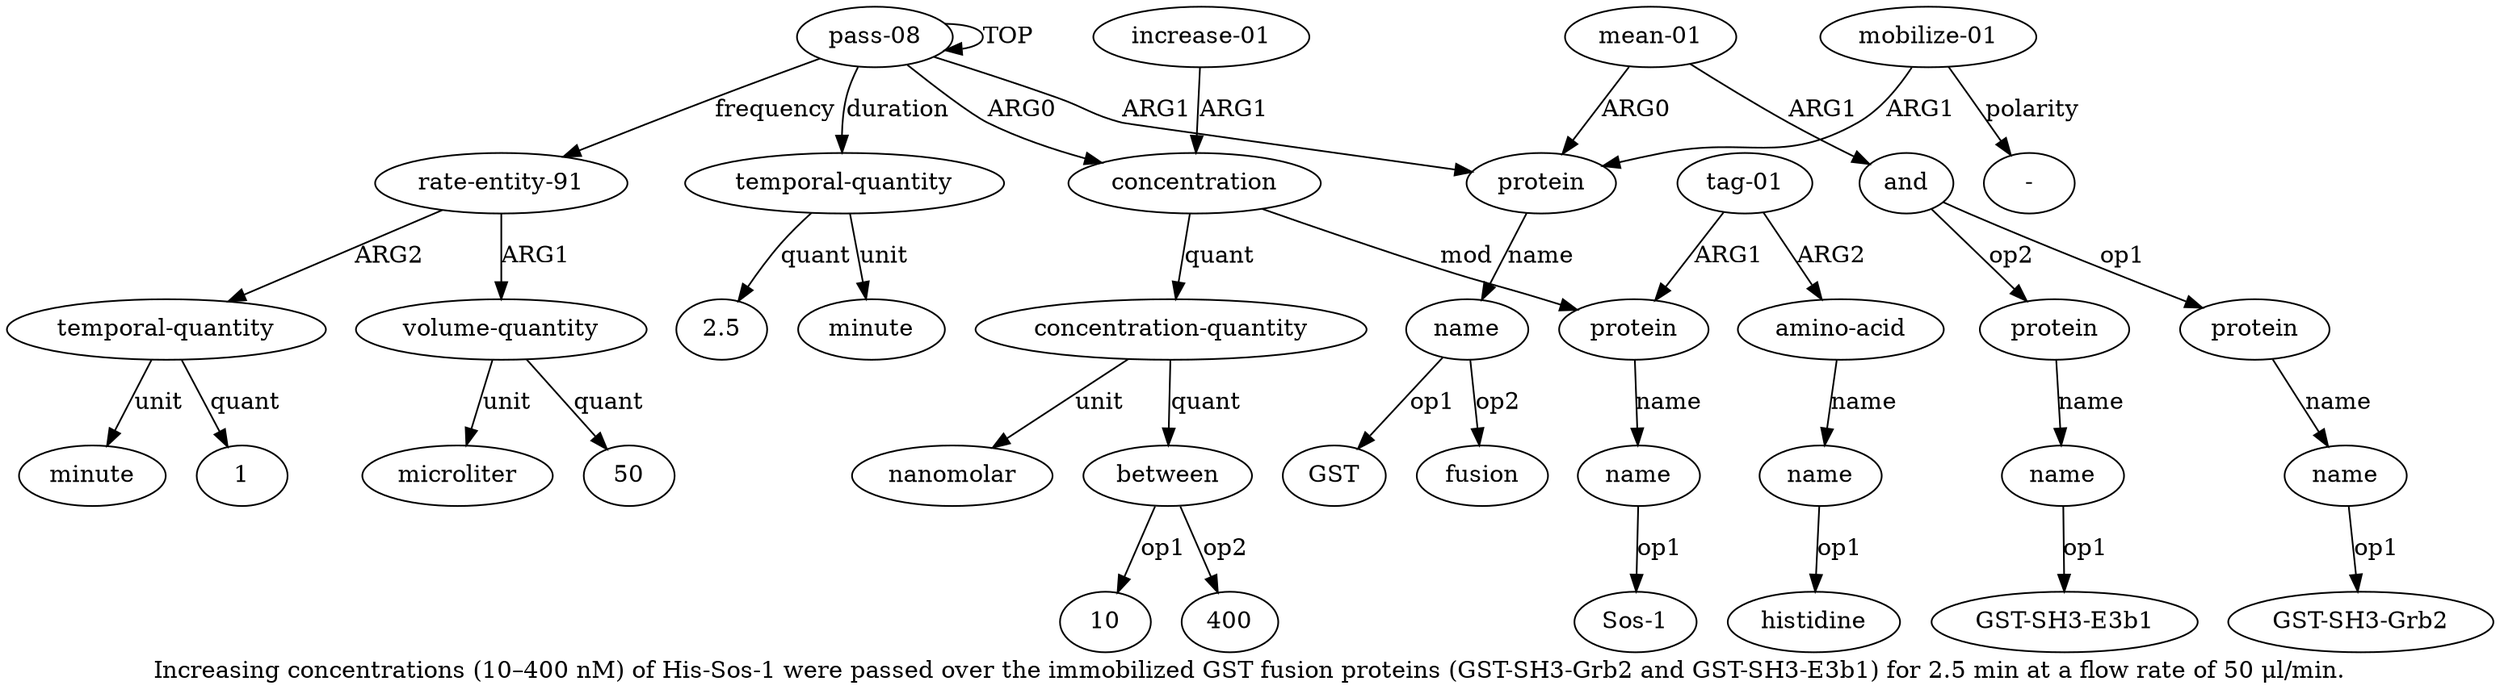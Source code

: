 digraph  {
	graph [label="Increasing concentrations (10–400 nM) of His-Sos-1 were passed over the immobilized GST fusion proteins (GST-SH3-Grb2 and GST-SH3-E3b1) \
for 2.5 min at a flow rate of 50 μl/min."];
	node [label="\N"];
	a20	 [color=black,
		gold_ind=20,
		gold_label="temporal-quantity",
		label="temporal-quantity",
		test_ind=20,
		test_label="temporal-quantity"];
	a21	 [color=black,
		gold_ind=21,
		gold_label=minute,
		label=minute,
		test_ind=21,
		test_label=minute];
	a20 -> a21 [key=0,
	color=black,
	gold_label=unit,
	label=unit,
	test_label=unit];
"a20 2.5" [color=black,
	gold_ind=-1,
	gold_label=2.5,
	label=2.5,
	test_ind=-1,
	test_label=2.5];
a20 -> "a20 2.5" [key=0,
color=black,
gold_label=quant,
label=quant,
test_label=quant];
a22 [color=black,
gold_ind=22,
gold_label="rate-entity-91",
label="rate-entity-91",
test_ind=22,
test_label="rate-entity-91"];
a23 [color=black,
gold_ind=23,
gold_label="volume-quantity",
label="volume-quantity",
test_ind=23,
test_label="volume-quantity"];
a22 -> a23 [key=0,
color=black,
gold_label=ARG1,
label=ARG1,
test_label=ARG1];
a25 [color=black,
gold_ind=25,
gold_label="temporal-quantity",
label="temporal-quantity",
test_ind=25,
test_label="temporal-quantity"];
a22 -> a25 [key=0,
color=black,
gold_label=ARG2,
label=ARG2,
test_label=ARG2];
a24 [color=black,
gold_ind=24,
gold_label=microliter,
label=microliter,
test_ind=24,
test_label=microliter];
a23 -> a24 [key=0,
color=black,
gold_label=unit,
label=unit,
test_label=unit];
"a23 50" [color=black,
gold_ind=-1,
gold_label=50,
label=50,
test_ind=-1,
test_label=50];
a23 -> "a23 50" [key=0,
color=black,
gold_label=quant,
label=quant,
test_label=quant];
a26 [color=black,
gold_ind=26,
gold_label=minute,
label=minute,
test_ind=26,
test_label=minute];
a25 -> a26 [key=0,
color=black,
gold_label=unit,
label=unit,
test_label=unit];
"a25 1" [color=black,
gold_ind=-1,
gold_label=1,
label=1,
test_ind=-1,
test_label=1];
a25 -> "a25 1" [key=0,
color=black,
gold_label=quant,
label=quant,
test_label=quant];
"a4 Sos-1" [color=black,
gold_ind=-1,
gold_label="Sos-1",
label="Sos-1",
test_ind=-1,
test_label="Sos-1"];
"a9 10" [color=black,
gold_ind=-1,
gold_label=10,
label=10,
test_ind=-1,
test_label=10];
"a12 GST" [color=black,
gold_ind=-1,
gold_label=GST,
label=GST,
test_ind=-1,
test_label=GST];
"a9 400" [color=black,
gold_ind=-1,
gold_label=400,
label=400,
test_ind=-1,
test_label=400];
"a17 GST-SH3-Grb2" [color=black,
gold_ind=-1,
gold_label="GST-SH3-Grb2",
label="GST-SH3-Grb2",
test_ind=-1,
test_label="GST-SH3-Grb2"];
"a12 fusion" [color=black,
gold_ind=-1,
gold_label=fusion,
label=fusion,
test_ind=-1,
test_label=fusion];
a15 [color=black,
gold_ind=15,
gold_label=and,
label=and,
test_ind=15,
test_label=and];
a16 [color=black,
gold_ind=16,
gold_label=protein,
label=protein,
test_ind=16,
test_label=protein];
a15 -> a16 [key=0,
color=black,
gold_label=op1,
label=op1,
test_label=op1];
a18 [color=black,
gold_ind=18,
gold_label=protein,
label=protein,
test_ind=18,
test_label=protein];
a15 -> a18 [key=0,
color=black,
gold_label=op2,
label=op2,
test_label=op2];
a14 [color=black,
gold_ind=14,
gold_label="mean-01",
label="mean-01",
test_ind=14,
test_label="mean-01"];
a14 -> a15 [key=0,
color=black,
gold_label=ARG1,
label=ARG1,
test_label=ARG1];
a11 [color=black,
gold_ind=11,
gold_label=protein,
label=protein,
test_ind=11,
test_label=protein];
a14 -> a11 [key=0,
color=black,
gold_label=ARG0,
label=ARG0,
test_label=ARG0];
a17 [color=black,
gold_ind=17,
gold_label=name,
label=name,
test_ind=17,
test_label=name];
a17 -> "a17 GST-SH3-Grb2" [key=0,
color=black,
gold_label=op1,
label=op1,
test_label=op1];
a16 -> a17 [key=0,
color=black,
gold_label=name,
label=name,
test_label=name];
a12 [color=black,
gold_ind=12,
gold_label=name,
label=name,
test_ind=12,
test_label=name];
a11 -> a12 [key=0,
color=black,
gold_label=name,
label=name,
test_label=name];
a10 [color=black,
gold_ind=10,
gold_label=nanomolar,
label=nanomolar,
test_ind=10,
test_label=nanomolar];
a13 [color=black,
gold_ind=13,
gold_label="mobilize-01",
label="mobilize-01",
test_ind=13,
test_label="mobilize-01"];
a13 -> a11 [key=0,
color=black,
gold_label=ARG1,
label=ARG1,
test_label=ARG1];
"a13 -" [color=black,
gold_ind=-1,
gold_label="-",
label="-",
test_ind=-1,
test_label="-"];
a13 -> "a13 -" [key=0,
color=black,
gold_label=polarity,
label=polarity,
test_label=polarity];
a12 -> "a12 GST" [key=0,
color=black,
gold_label=op1,
label=op1,
test_label=op1];
a12 -> "a12 fusion" [key=0,
color=black,
gold_label=op2,
label=op2,
test_label=op2];
a19 [color=black,
gold_ind=19,
gold_label=name,
label=name,
test_ind=19,
test_label=name];
"a19 GST-SH3-E3b1" [color=black,
gold_ind=-1,
gold_label="GST-SH3-E3b1",
label="GST-SH3-E3b1",
test_ind=-1,
test_label="GST-SH3-E3b1"];
a19 -> "a19 GST-SH3-E3b1" [key=0,
color=black,
gold_label=op1,
label=op1,
test_label=op1];
a18 -> a19 [key=0,
color=black,
gold_label=name,
label=name,
test_label=name];
a1 [color=black,
gold_ind=1,
gold_label=concentration,
label=concentration,
test_ind=1,
test_label=concentration];
a3 [color=black,
gold_ind=3,
gold_label=protein,
label=protein,
test_ind=3,
test_label=protein];
a1 -> a3 [key=0,
color=black,
gold_label=mod,
label=mod,
test_label=mod];
a8 [color=black,
gold_ind=8,
gold_label="concentration-quantity",
label="concentration-quantity",
test_ind=8,
test_label="concentration-quantity"];
a1 -> a8 [key=0,
color=black,
gold_label=quant,
label=quant,
test_label=quant];
a0 [color=black,
gold_ind=0,
gold_label="pass-08",
label="pass-08",
test_ind=0,
test_label="pass-08"];
a0 -> a20 [key=0,
color=black,
gold_label=duration,
label=duration,
test_label=duration];
a0 -> a22 [key=0,
color=black,
gold_label=frequency,
label=frequency,
test_label=frequency];
a0 -> a11 [key=0,
color=black,
gold_label=ARG1,
label=ARG1,
test_label=ARG1];
a0 -> a1 [key=0,
color=black,
gold_label=ARG0,
label=ARG0,
test_label=ARG0];
a0 -> a0 [key=0,
color=black,
gold_label=TOP,
label=TOP,
test_label=TOP];
a4 [color=black,
gold_ind=4,
gold_label=name,
label=name,
test_ind=4,
test_label=name];
a3 -> a4 [key=0,
color=black,
gold_label=name,
label=name,
test_label=name];
a2 [color=black,
gold_ind=2,
gold_label="increase-01",
label="increase-01",
test_ind=2,
test_label="increase-01"];
a2 -> a1 [key=0,
color=black,
gold_label=ARG1,
label=ARG1,
test_label=ARG1];
a5 [color=black,
gold_ind=5,
gold_label="tag-01",
label="tag-01",
test_ind=5,
test_label="tag-01"];
a5 -> a3 [key=0,
color=black,
gold_label=ARG1,
label=ARG1,
test_label=ARG1];
a6 [color=black,
gold_ind=6,
gold_label="amino-acid",
label="amino-acid",
test_ind=6,
test_label="amino-acid"];
a5 -> a6 [key=0,
color=black,
gold_label=ARG2,
label=ARG2,
test_label=ARG2];
a4 -> "a4 Sos-1" [key=0,
color=black,
gold_label=op1,
label=op1,
test_label=op1];
a7 [color=black,
gold_ind=7,
gold_label=name,
label=name,
test_ind=7,
test_label=name];
"a7 histidine" [color=black,
gold_ind=-1,
gold_label=histidine,
label=histidine,
test_ind=-1,
test_label=histidine];
a7 -> "a7 histidine" [key=0,
color=black,
gold_label=op1,
label=op1,
test_label=op1];
a6 -> a7 [key=0,
color=black,
gold_label=name,
label=name,
test_label=name];
a9 [color=black,
gold_ind=9,
gold_label=between,
label=between,
test_ind=9,
test_label=between];
a9 -> "a9 10" [key=0,
color=black,
gold_label=op1,
label=op1,
test_label=op1];
a9 -> "a9 400" [key=0,
color=black,
gold_label=op2,
label=op2,
test_label=op2];
a8 -> a10 [key=0,
color=black,
gold_label=unit,
label=unit,
test_label=unit];
a8 -> a9 [key=0,
color=black,
gold_label=quant,
label=quant,
test_label=quant];
}
